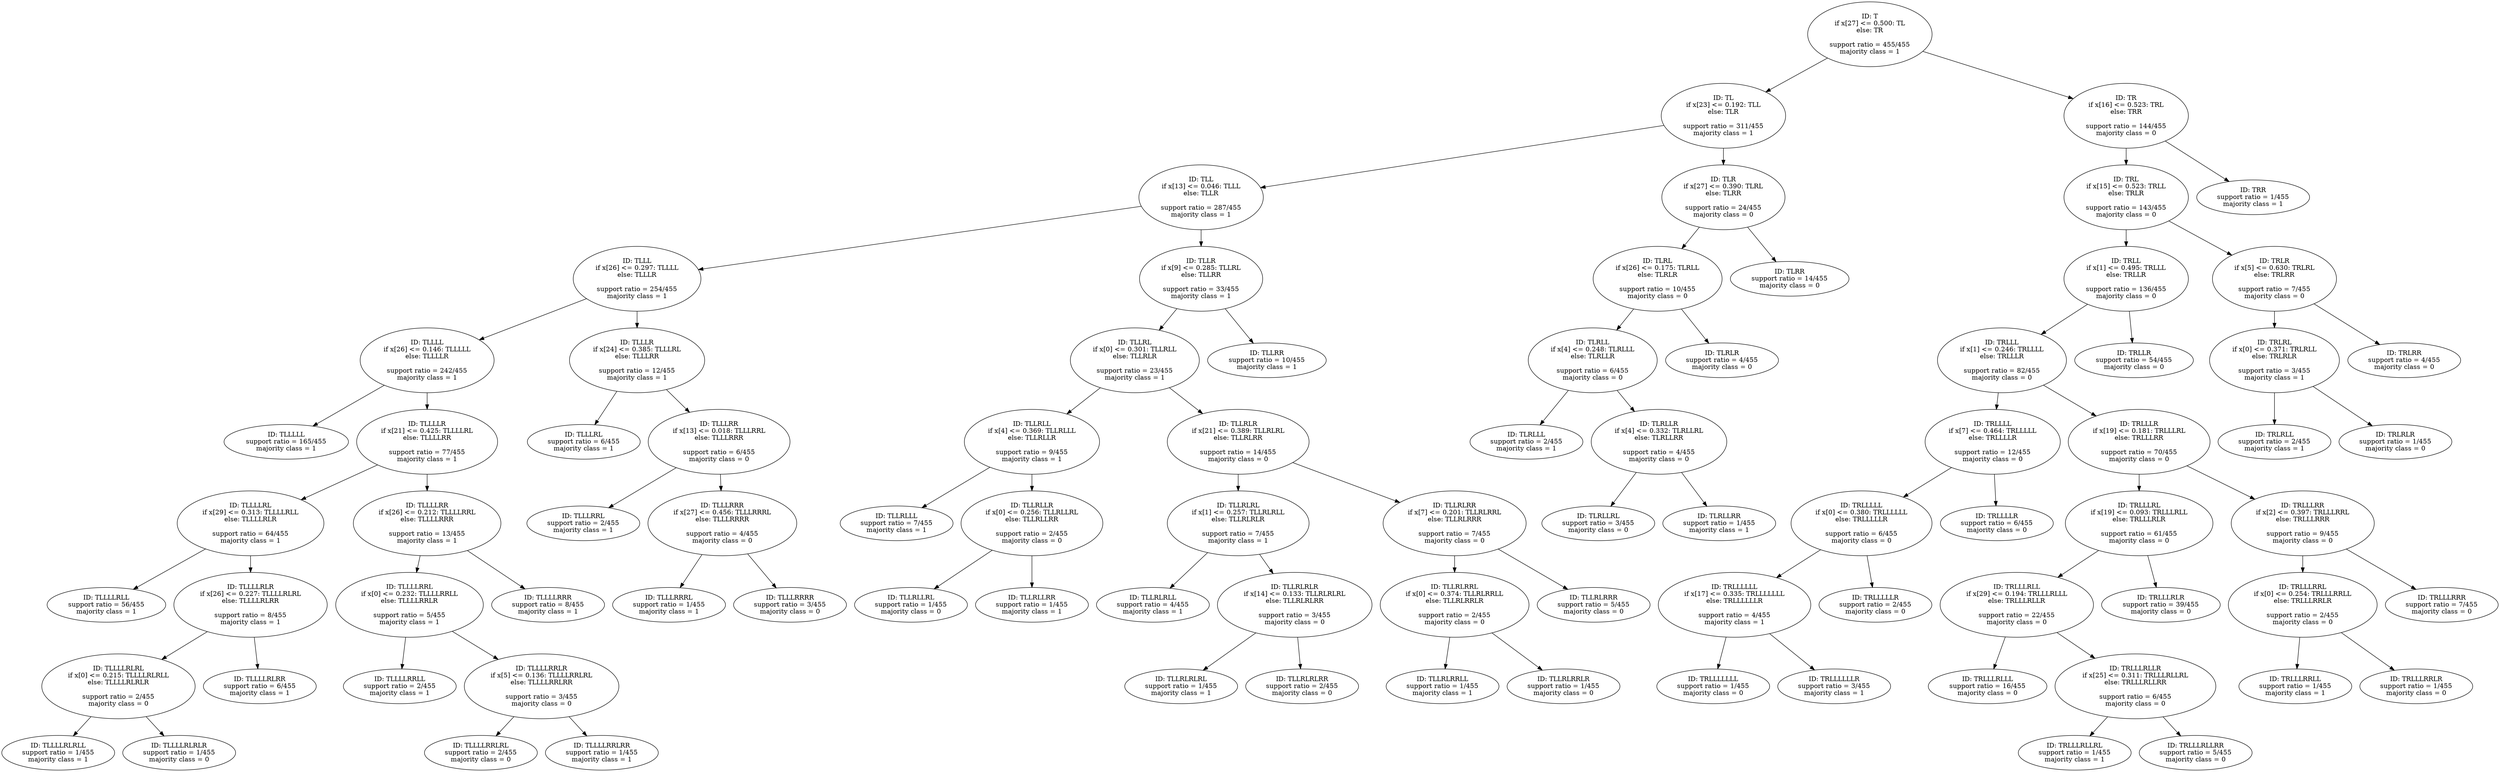 digraph t {
	T [label="ID: T
if x[27] <= 0.500: TL
else: TR

support ratio = 455/455
majority class = 1"]
	TL [label="ID: TL
if x[23] <= 0.192: TLL
else: TLR

support ratio = 311/455
majority class = 1"]
	TR [label="ID: TR
if x[16] <= 0.523: TRL
else: TRR

support ratio = 144/455
majority class = 0"]
	TLL [label="ID: TLL
if x[13] <= 0.046: TLLL
else: TLLR

support ratio = 287/455
majority class = 1"]
	TLR [label="ID: TLR
if x[27] <= 0.390: TLRL
else: TLRR

support ratio = 24/455
majority class = 0"]
	TLRL [label="ID: TLRL
if x[26] <= 0.175: TLRLL
else: TLRLR

support ratio = 10/455
majority class = 0"]
	TLRR [label="ID: TLRR
support ratio = 14/455
majority class = 0"]
	TLRLL [label="ID: TLRLL
if x[4] <= 0.248: TLRLLL
else: TLRLLR

support ratio = 6/455
majority class = 0"]
	TLRLR [label="ID: TLRLR
support ratio = 4/455
majority class = 0"]
	TLRLLL [label="ID: TLRLLL
support ratio = 2/455
majority class = 1"]
	TLRLLR [label="ID: TLRLLR
if x[4] <= 0.332: TLRLLRL
else: TLRLLRR

support ratio = 4/455
majority class = 0"]
	TLRLLRL [label="ID: TLRLLRL
support ratio = 3/455
majority class = 0"]
	TLRLLRR [label="ID: TLRLLRR
support ratio = 1/455
majority class = 1"]
	TRL [label="ID: TRL
if x[15] <= 0.523: TRLL
else: TRLR

support ratio = 143/455
majority class = 0"]
	TRR [label="ID: TRR
support ratio = 1/455
majority class = 1"]
	TLLL [label="ID: TLLL
if x[26] <= 0.297: TLLLL
else: TLLLR

support ratio = 254/455
majority class = 1"]
	TLLR [label="ID: TLLR
if x[9] <= 0.285: TLLRL
else: TLLRR

support ratio = 33/455
majority class = 1"]
	TLLRL [label="ID: TLLRL
if x[0] <= 0.301: TLLRLL
else: TLLRLR

support ratio = 23/455
majority class = 1"]
	TLLRR [label="ID: TLLRR
support ratio = 10/455
majority class = 1"]
	TLLRLL [label="ID: TLLRLL
if x[4] <= 0.369: TLLRLLL
else: TLLRLLR

support ratio = 9/455
majority class = 1"]
	TLLRLR [label="ID: TLLRLR
if x[21] <= 0.389: TLLRLRL
else: TLLRLRR

support ratio = 14/455
majority class = 0"]
	TLLRLRL [label="ID: TLLRLRL
if x[1] <= 0.257: TLLRLRLL
else: TLLRLRLR

support ratio = 7/455
majority class = 1"]
	TLLRLRR [label="ID: TLLRLRR
if x[7] <= 0.201: TLLRLRRL
else: TLLRLRRR

support ratio = 7/455
majority class = 0"]
	TLLRLRLL [label="ID: TLLRLRLL
support ratio = 4/455
majority class = 1"]
	TLLRLRLR [label="ID: TLLRLRLR
if x[14] <= 0.133: TLLRLRLRL
else: TLLRLRLRR

support ratio = 3/455
majority class = 0"]
	TLLRLRLRL [label="ID: TLLRLRLRL
support ratio = 1/455
majority class = 1"]
	TLLRLRLRR [label="ID: TLLRLRLRR
support ratio = 2/455
majority class = 0"]
	TLLRLRRL [label="ID: TLLRLRRL
if x[0] <= 0.374: TLLRLRRLL
else: TLLRLRRLR

support ratio = 2/455
majority class = 0"]
	TLLRLRRR [label="ID: TLLRLRRR
support ratio = 5/455
majority class = 0"]
	TLLRLRRLL [label="ID: TLLRLRRLL
support ratio = 1/455
majority class = 1"]
	TLLRLRRLR [label="ID: TLLRLRRLR
support ratio = 1/455
majority class = 0"]
	TLLRLLL [label="ID: TLLRLLL
support ratio = 7/455
majority class = 1"]
	TLLRLLR [label="ID: TLLRLLR
if x[0] <= 0.256: TLLRLLRL
else: TLLRLLRR

support ratio = 2/455
majority class = 0"]
	TLLRLLRL [label="ID: TLLRLLRL
support ratio = 1/455
majority class = 0"]
	TLLRLLRR [label="ID: TLLRLLRR
support ratio = 1/455
majority class = 1"]
	TRLL [label="ID: TRLL
if x[1] <= 0.495: TRLLL
else: TRLLR

support ratio = 136/455
majority class = 0"]
	TRLR [label="ID: TRLR
if x[5] <= 0.630: TRLRL
else: TRLRR

support ratio = 7/455
majority class = 0"]
	TRLRL [label="ID: TRLRL
if x[0] <= 0.371: TRLRLL
else: TRLRLR

support ratio = 3/455
majority class = 1"]
	TRLRR [label="ID: TRLRR
support ratio = 4/455
majority class = 0"]
	TRLRLL [label="ID: TRLRLL
support ratio = 2/455
majority class = 1"]
	TRLRLR [label="ID: TRLRLR
support ratio = 1/455
majority class = 0"]
	TRLLL [label="ID: TRLLL
if x[1] <= 0.246: TRLLLL
else: TRLLLR

support ratio = 82/455
majority class = 0"]
	TRLLR [label="ID: TRLLR
support ratio = 54/455
majority class = 0"]
	TRLLLL [label="ID: TRLLLL
if x[7] <= 0.464: TRLLLLL
else: TRLLLLR

support ratio = 12/455
majority class = 0"]
	TRLLLR [label="ID: TRLLLR
if x[19] <= 0.181: TRLLLRL
else: TRLLLRR

support ratio = 70/455
majority class = 0"]
	TRLLLLL [label="ID: TRLLLLL
if x[0] <= 0.380: TRLLLLLL
else: TRLLLLLR

support ratio = 6/455
majority class = 0"]
	TRLLLLR [label="ID: TRLLLLR
support ratio = 6/455
majority class = 0"]
	TRLLLLLL [label="ID: TRLLLLLL
if x[17] <= 0.335: TRLLLLLLL
else: TRLLLLLLR

support ratio = 4/455
majority class = 1"]
	TRLLLLLR [label="ID: TRLLLLLR
support ratio = 2/455
majority class = 0"]
	TRLLLLLLL [label="ID: TRLLLLLLL
support ratio = 1/455
majority class = 0"]
	TRLLLLLLR [label="ID: TRLLLLLLR
support ratio = 3/455
majority class = 1"]
	TRLLLRL [label="ID: TRLLLRL
if x[19] <= 0.093: TRLLLRLL
else: TRLLLRLR

support ratio = 61/455
majority class = 0"]
	TRLLLRR [label="ID: TRLLLRR
if x[2] <= 0.397: TRLLLRRL
else: TRLLLRRR

support ratio = 9/455
majority class = 0"]
	TRLLLRRL [label="ID: TRLLLRRL
if x[0] <= 0.254: TRLLLRRLL
else: TRLLLRRLR

support ratio = 2/455
majority class = 0"]
	TRLLLRRR [label="ID: TRLLLRRR
support ratio = 7/455
majority class = 0"]
	TRLLLRRLL [label="ID: TRLLLRRLL
support ratio = 1/455
majority class = 1"]
	TRLLLRRLR [label="ID: TRLLLRRLR
support ratio = 1/455
majority class = 0"]
	TLLLL [label="ID: TLLLL
if x[26] <= 0.146: TLLLLL
else: TLLLLR

support ratio = 242/455
majority class = 1"]
	TLLLR [label="ID: TLLLR
if x[24] <= 0.385: TLLLRL
else: TLLLRR

support ratio = 12/455
majority class = 1"]
	TLLLRL [label="ID: TLLLRL
support ratio = 6/455
majority class = 1"]
	TLLLRR [label="ID: TLLLRR
if x[13] <= 0.018: TLLLRRL
else: TLLLRRR

support ratio = 6/455
majority class = 0"]
	TLLLRRL [label="ID: TLLLRRL
support ratio = 2/455
majority class = 1"]
	TLLLRRR [label="ID: TLLLRRR
if x[27] <= 0.456: TLLLRRRL
else: TLLLRRRR

support ratio = 4/455
majority class = 0"]
	TLLLRRRL [label="ID: TLLLRRRL
support ratio = 1/455
majority class = 1"]
	TLLLRRRR [label="ID: TLLLRRRR
support ratio = 3/455
majority class = 0"]
	TRLLLRLL [label="ID: TRLLLRLL
if x[29] <= 0.194: TRLLLRLLL
else: TRLLLRLLR

support ratio = 22/455
majority class = 0"]
	TRLLLRLR [label="ID: TRLLLRLR
support ratio = 39/455
majority class = 0"]
	TRLLLRLLL [label="ID: TRLLLRLLL
support ratio = 16/455
majority class = 0"]
	TRLLLRLLR [label="ID: TRLLLRLLR
if x[25] <= 0.311: TRLLLRLLRL
else: TRLLLRLLRR

support ratio = 6/455
majority class = 0"]
	TRLLLRLLRL [label="ID: TRLLLRLLRL
support ratio = 1/455
majority class = 1"]
	TRLLLRLLRR [label="ID: TRLLLRLLRR
support ratio = 5/455
majority class = 0"]
	TLLLLL [label="ID: TLLLLL
support ratio = 165/455
majority class = 1"]
	TLLLLR [label="ID: TLLLLR
if x[21] <= 0.425: TLLLLRL
else: TLLLLRR

support ratio = 77/455
majority class = 1"]
	TLLLLRL [label="ID: TLLLLRL
if x[29] <= 0.313: TLLLLRLL
else: TLLLLRLR

support ratio = 64/455
majority class = 1"]
	TLLLLRR [label="ID: TLLLLRR
if x[26] <= 0.212: TLLLLRRL
else: TLLLLRRR

support ratio = 13/455
majority class = 1"]
	TLLLLRRL [label="ID: TLLLLRRL
if x[0] <= 0.232: TLLLLRRLL
else: TLLLLRRLR

support ratio = 5/455
majority class = 1"]
	TLLLLRRR [label="ID: TLLLLRRR
support ratio = 8/455
majority class = 1"]
	TLLLLRRLL [label="ID: TLLLLRRLL
support ratio = 2/455
majority class = 1"]
	TLLLLRRLR [label="ID: TLLLLRRLR
if x[5] <= 0.136: TLLLLRRLRL
else: TLLLLRRLRR

support ratio = 3/455
majority class = 0"]
	TLLLLRRLRL [label="ID: TLLLLRRLRL
support ratio = 2/455
majority class = 0"]
	TLLLLRRLRR [label="ID: TLLLLRRLRR
support ratio = 1/455
majority class = 1"]
	TLLLLRLL [label="ID: TLLLLRLL
support ratio = 56/455
majority class = 1"]
	TLLLLRLR [label="ID: TLLLLRLR
if x[26] <= 0.227: TLLLLRLRL
else: TLLLLRLRR

support ratio = 8/455
majority class = 1"]
	TLLLLRLRL [label="ID: TLLLLRLRL
if x[0] <= 0.215: TLLLLRLRLL
else: TLLLLRLRLR

support ratio = 2/455
majority class = 0"]
	TLLLLRLRR [label="ID: TLLLLRLRR
support ratio = 6/455
majority class = 1"]
	TLLLLRLRLL [label="ID: TLLLLRLRLL
support ratio = 1/455
majority class = 1"]
	TLLLLRLRLR [label="ID: TLLLLRLRLR
support ratio = 1/455
majority class = 0"]
	T -> TL
	T -> TR
	TL -> TLL
	TL -> TLR
	TR -> TRL
	TR -> TRR
	TLL -> TLLL
	TLL -> TLLR
	TLR -> TLRL
	TLR -> TLRR
	TLRL -> TLRLL
	TLRL -> TLRLR
	TLRLL -> TLRLLL
	TLRLL -> TLRLLR
	TLRLLR -> TLRLLRL
	TLRLLR -> TLRLLRR
	TRL -> TRLL
	TRL -> TRLR
	TLLL -> TLLLL
	TLLL -> TLLLR
	TLLR -> TLLRL
	TLLR -> TLLRR
	TLLRL -> TLLRLL
	TLLRL -> TLLRLR
	TLLRLL -> TLLRLLL
	TLLRLL -> TLLRLLR
	TLLRLR -> TLLRLRL
	TLLRLR -> TLLRLRR
	TLLRLRL -> TLLRLRLL
	TLLRLRL -> TLLRLRLR
	TLLRLRR -> TLLRLRRL
	TLLRLRR -> TLLRLRRR
	TLLRLRLR -> TLLRLRLRL
	TLLRLRLR -> TLLRLRLRR
	TLLRLRRL -> TLLRLRRLL
	TLLRLRRL -> TLLRLRRLR
	TLLRLLR -> TLLRLLRL
	TLLRLLR -> TLLRLLRR
	TRLL -> TRLLL
	TRLL -> TRLLR
	TRLR -> TRLRL
	TRLR -> TRLRR
	TRLRL -> TRLRLL
	TRLRL -> TRLRLR
	TRLLL -> TRLLLL
	TRLLL -> TRLLLR
	TRLLLL -> TRLLLLL
	TRLLLL -> TRLLLLR
	TRLLLR -> TRLLLRL
	TRLLLR -> TRLLLRR
	TRLLLLL -> TRLLLLLL
	TRLLLLL -> TRLLLLLR
	TRLLLLLL -> TRLLLLLLL
	TRLLLLLL -> TRLLLLLLR
	TRLLLRL -> TRLLLRLL
	TRLLLRL -> TRLLLRLR
	TRLLLRR -> TRLLLRRL
	TRLLLRR -> TRLLLRRR
	TRLLLRRL -> TRLLLRRLL
	TRLLLRRL -> TRLLLRRLR
	TLLLL -> TLLLLL
	TLLLL -> TLLLLR
	TLLLR -> TLLLRL
	TLLLR -> TLLLRR
	TLLLRR -> TLLLRRL
	TLLLRR -> TLLLRRR
	TLLLRRR -> TLLLRRRL
	TLLLRRR -> TLLLRRRR
	TRLLLRLL -> TRLLLRLLL
	TRLLLRLL -> TRLLLRLLR
	TRLLLRLLR -> TRLLLRLLRL
	TRLLLRLLR -> TRLLLRLLRR
	TLLLLR -> TLLLLRL
	TLLLLR -> TLLLLRR
	TLLLLRL -> TLLLLRLL
	TLLLLRL -> TLLLLRLR
	TLLLLRR -> TLLLLRRL
	TLLLLRR -> TLLLLRRR
	TLLLLRRL -> TLLLLRRLL
	TLLLLRRL -> TLLLLRRLR
	TLLLLRRLR -> TLLLLRRLRL
	TLLLLRRLR -> TLLLLRRLRR
	TLLLLRLR -> TLLLLRLRL
	TLLLLRLR -> TLLLLRLRR
	TLLLLRLRL -> TLLLLRLRLL
	TLLLLRLRL -> TLLLLRLRLR
}

